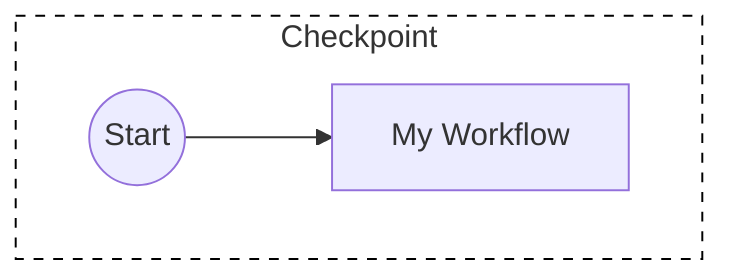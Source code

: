 flowchart TD
node0@{ shape: circle, label: "Start"}
node1:::checkpoint
subgraph node1 ["Checkpoint"]
node2["My Workflow"]
node0 --> node2
end
classDef executed fill:#0e0
classDef checkpoint fill:transparent,stroke-dasharray:5 5,stroke:black
classDef checkpoint-executed fill:transparent,stroke-dasharray:5 5,stroke:#0e0
